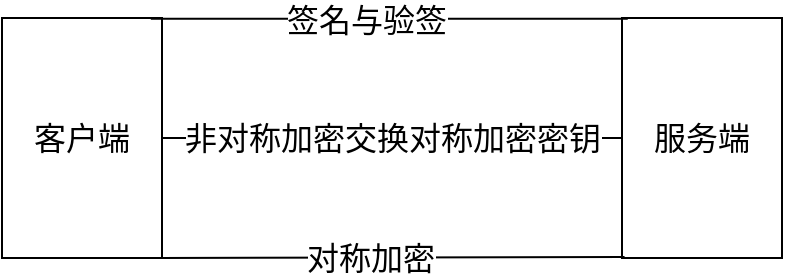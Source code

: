 <mxfile version="10.7.7" type="device"><diagram id="O6asIlLMea5ZcoTbYVKS" name="第 1 页"><mxGraphModel dx="1033" dy="596" grid="1" gridSize="10" guides="1" tooltips="1" connect="1" arrows="1" fold="1" page="1" pageScale="1" pageWidth="827" pageHeight="1169" math="0" shadow="0"><root><mxCell id="0"/><mxCell id="1" parent="0"/><mxCell id="6tcKGAfyAYAhmQP4_tz2-1" value="&lt;font style=&quot;font-size: 16px&quot;&gt;客户端&lt;/font&gt;" style="rounded=0;whiteSpace=wrap;html=1;" vertex="1" parent="1"><mxGeometry x="200" y="80" width="80" height="120" as="geometry"/></mxCell><mxCell id="6tcKGAfyAYAhmQP4_tz2-2" value="&lt;font style=&quot;font-size: 16px&quot;&gt;服务端&lt;/font&gt;" style="rounded=0;whiteSpace=wrap;html=1;" vertex="1" parent="1"><mxGeometry x="510" y="80" width="80" height="120" as="geometry"/></mxCell><mxCell id="6tcKGAfyAYAhmQP4_tz2-4" value="" style="endArrow=none;html=1;entryX=0.036;entryY=0.003;entryDx=0;entryDy=0;entryPerimeter=0;exitX=0.93;exitY=0.003;exitDx=0;exitDy=0;exitPerimeter=0;" edge="1" parent="1" source="6tcKGAfyAYAhmQP4_tz2-1" target="6tcKGAfyAYAhmQP4_tz2-2"><mxGeometry width="50" height="50" relative="1" as="geometry"><mxPoint x="280" y="90" as="sourcePoint"/><mxPoint x="437" y="90" as="targetPoint"/></mxGeometry></mxCell><mxCell id="6tcKGAfyAYAhmQP4_tz2-5" value="&lt;font style=&quot;font-size: 16px&quot;&gt;签名与验签&lt;/font&gt;" style="text;html=1;resizable=0;points=[];align=center;verticalAlign=middle;labelBackgroundColor=#ffffff;" vertex="1" connectable="0" parent="6tcKGAfyAYAhmQP4_tz2-4"><mxGeometry x="-0.31" y="1" relative="1" as="geometry"><mxPoint x="25" y="1" as="offset"/></mxGeometry></mxCell><mxCell id="6tcKGAfyAYAhmQP4_tz2-10" value="&lt;span&gt;&lt;font style=&quot;font-size: 16px&quot;&gt;非对称加密交换对称加密密钥&lt;/font&gt;&lt;/span&gt;" style="endArrow=none;html=1;exitX=1;exitY=0.5;exitDx=0;exitDy=0;entryX=0;entryY=0.5;entryDx=0;entryDy=0;" edge="1" parent="1" source="6tcKGAfyAYAhmQP4_tz2-1" target="6tcKGAfyAYAhmQP4_tz2-2"><mxGeometry width="50" height="50" relative="1" as="geometry"><mxPoint x="280" y="130" as="sourcePoint"/><mxPoint x="440" y="140" as="targetPoint"/></mxGeometry></mxCell><mxCell id="6tcKGAfyAYAhmQP4_tz2-12" value="" style="endArrow=none;html=1;entryX=0.016;entryY=0.996;entryDx=0;entryDy=0;entryPerimeter=0;" edge="1" parent="1" target="6tcKGAfyAYAhmQP4_tz2-2"><mxGeometry width="50" height="50" relative="1" as="geometry"><mxPoint x="278" y="200" as="sourcePoint"/><mxPoint x="440" y="190" as="targetPoint"/></mxGeometry></mxCell><mxCell id="6tcKGAfyAYAhmQP4_tz2-13" value="&lt;font style=&quot;font-size: 16px&quot;&gt;对称加密&lt;/font&gt;" style="text;html=1;resizable=0;points=[];align=center;verticalAlign=middle;labelBackgroundColor=#ffffff;" vertex="1" connectable="0" parent="6tcKGAfyAYAhmQP4_tz2-12"><mxGeometry x="-0.31" y="1" relative="1" as="geometry"><mxPoint x="25" y="1" as="offset"/></mxGeometry></mxCell></root></mxGraphModel></diagram></mxfile>